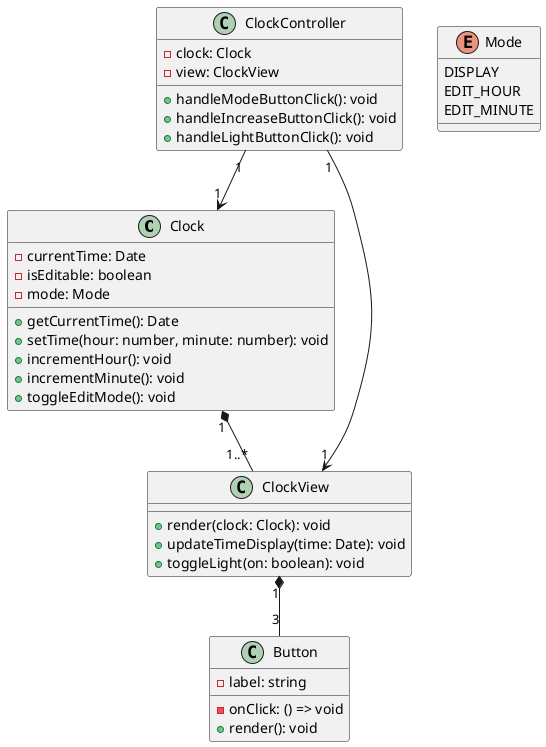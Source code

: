 @startuml

class Clock {
  - currentTime: Date
  - isEditable: boolean
  - mode: Mode
  + getCurrentTime(): Date
  + setTime(hour: number, minute: number): void
  + incrementHour(): void
  + incrementMinute(): void
  + toggleEditMode(): void
}

enum Mode {
  DISPLAY
  EDIT_HOUR
  EDIT_MINUTE
}

class ClockView {
  + render(clock: Clock): void
  + updateTimeDisplay(time: Date): void
  + toggleLight(on: boolean): void
}

class Button {
  - label: string
  - onClick: () => void
  + render(): void
}

class ClockController {
  - clock: Clock
  - view: ClockView
  + handleModeButtonClick(): void
  + handleIncreaseButtonClick(): void
  + handleLightButtonClick(): void
}

Clock "1" *-- "1..*" ClockView
ClockView "1" *-- "3" Button
ClockController "1" --> "1" Clock
ClockController "1" --> "1" ClockView
@enduml